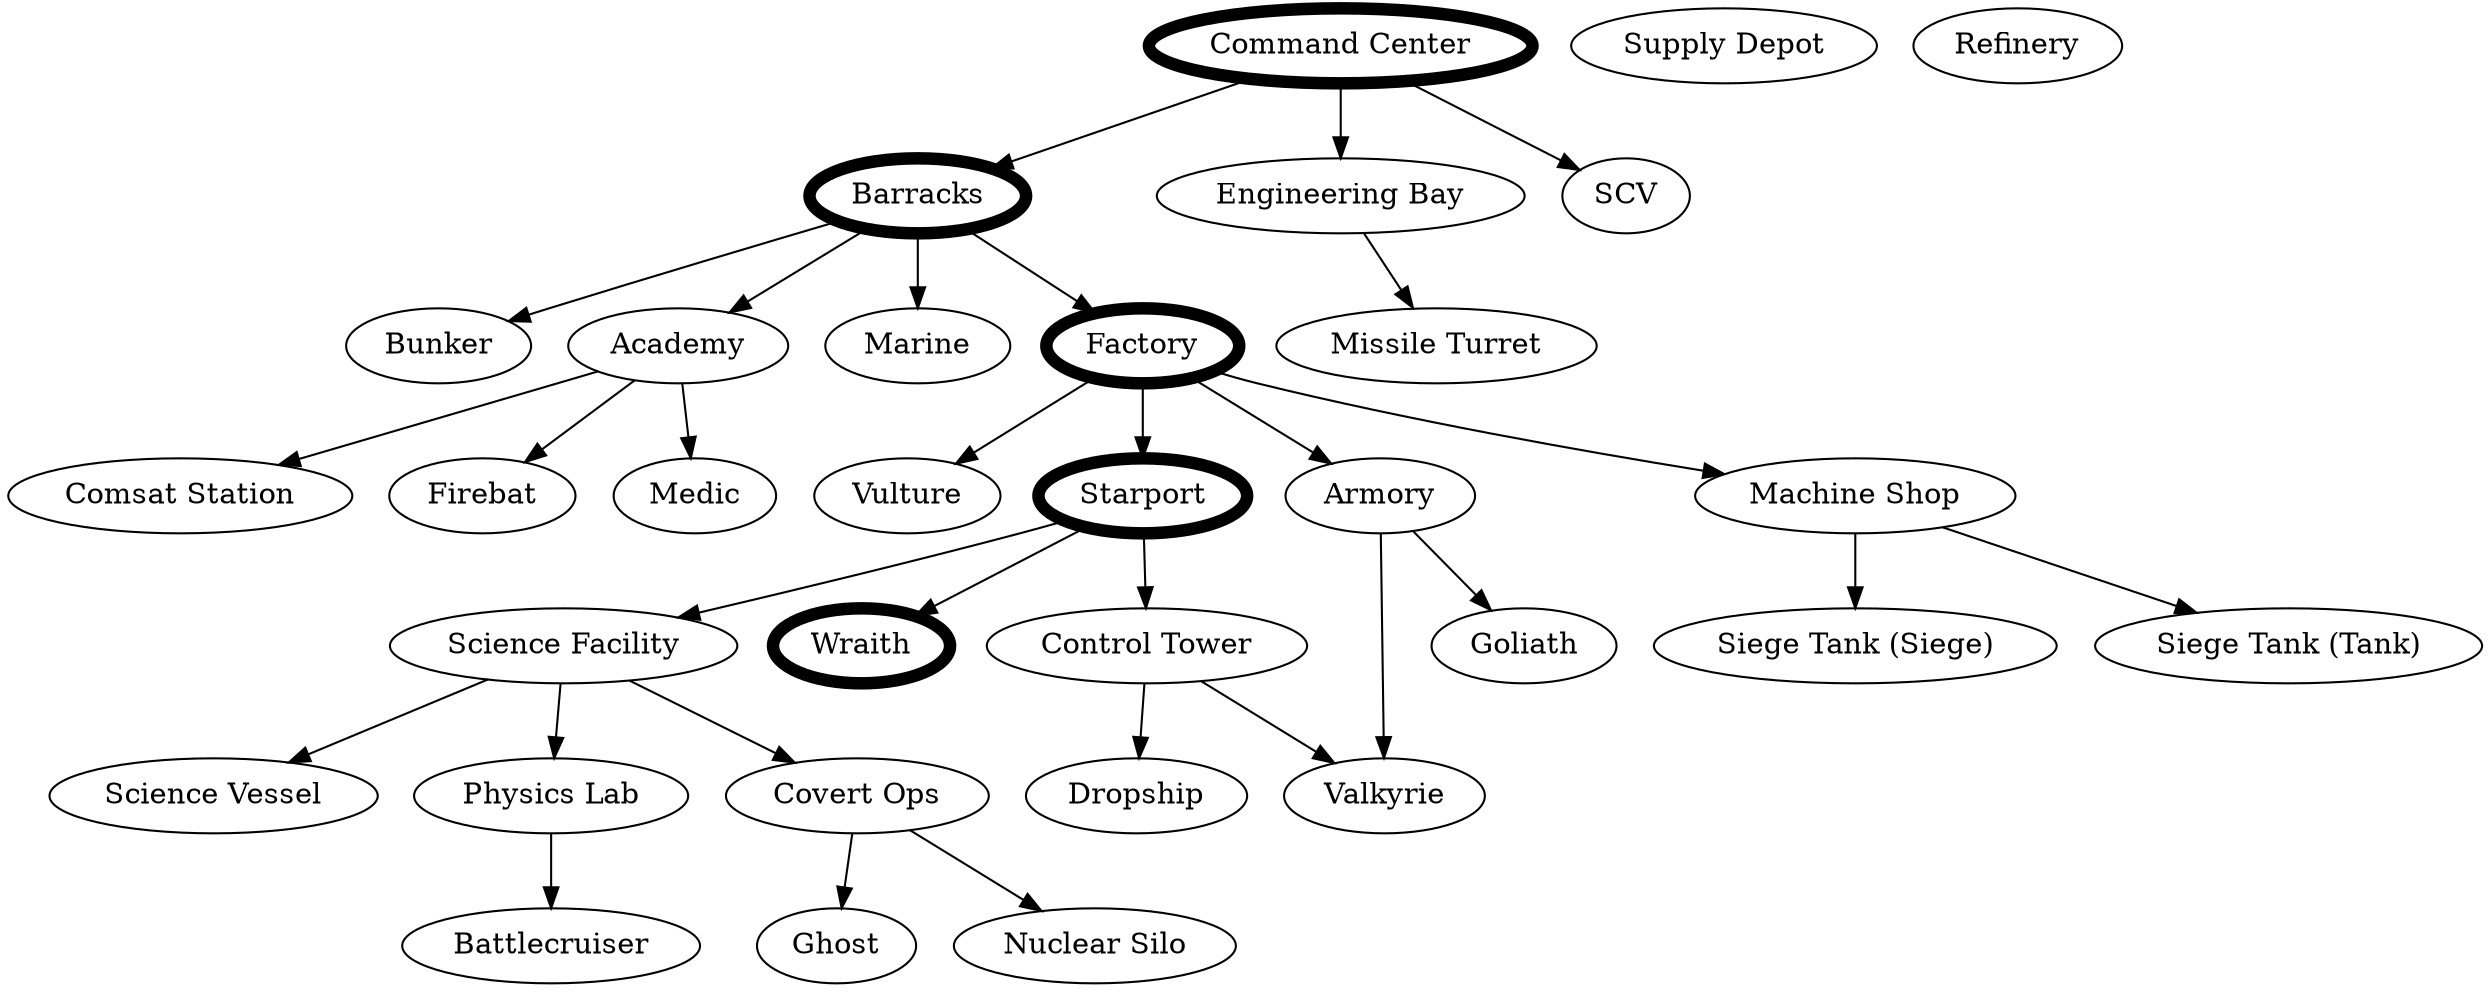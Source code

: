 digraph G {
"Command Center" [depth=0, penwidth=6, strength=6];
"Supply Depot" [depth=2147483647, penwidth=1, strength=1];
Refinery [depth=2147483647, penwidth=1, strength=1];
Barracks [depth=1, penwidth=6, strength=6];
"Engineering Bay" [depth=1, penwidth=1, strength=1];
SCV [depth=1, penwidth=1, strength=1];
Factory [depth=2, penwidth=6, strength=6];
Bunker [depth=2, penwidth=1, strength=1];
Academy [depth=2, penwidth=1, strength=1];
"Missile Turret" [depth=2, penwidth=1, strength=1];
Marine [depth=2, penwidth=1, strength=1];
"Comsat Station" [depth=3, penwidth=1, strength=1];
Starport [depth=3, penwidth=6, strength=6];
Armory [depth=3, penwidth=1, strength=1];
"Machine Shop" [depth=3, penwidth=1, strength=1];
Vulture [depth=3, penwidth=1, strength=1];
Firebat [depth=3, penwidth=1, strength=1];
Medic [depth=3, penwidth=1, strength=1];
"Control Tower" [depth=4, penwidth=1, strength=1];
"Science Facility" [depth=4, penwidth=1, strength=1];
Wraith [depth=4, penwidth=6, strength=6];
Goliath [depth=4, penwidth=1, strength=1];
Valkyrie [depth=4, penwidth=1, strength=1];
"Siege Tank (Tank)" [depth=4, penwidth=1, strength=1];
"Siege Tank (Siege)" [depth=4, penwidth=1, strength=1];
"Science Vessel" [depth=5, penwidth=1, strength=1];
Dropship [depth=5, penwidth=1, strength=1];
"Physics Lab" [depth=5, penwidth=1, strength=1];
"Covert Ops" [depth=5, penwidth=1, strength=1];
Battlecruiser [depth=6, penwidth=1, strength=1];
"Nuclear Silo" [depth=6, penwidth=1, strength=1];
Ghost [depth=6, penwidth=1, strength=1];
"Command Center"->Barracks ;
"Command Center"->"Engineering Bay" ;
"Command Center"->SCV ;
Barracks->Factory ;
Barracks->Bunker ;
Barracks->Academy ;
"Engineering Bay"->"Missile Turret" ;
Barracks->Marine ;
Academy->"Comsat Station" ;
Factory->Starport ;
Factory->Armory ;
Factory->"Machine Shop" ;
Factory->Vulture ;
Academy->Firebat ;
Academy->Medic ;
Starport->"Control Tower" ;
Starport->"Science Facility" ;
Starport->Wraith ;
Armory->Goliath ;
Armory->Valkyrie ;
"Machine Shop"->"Siege Tank (Tank)" ;
"Machine Shop"->"Siege Tank (Siege)" ;
"Science Facility"->"Science Vessel" ;
"Control Tower"->Dropship ;
"Control Tower"->Valkyrie ;
"Science Facility"->"Physics Lab" ;
"Science Facility"->"Covert Ops" ;
"Physics Lab"->Battlecruiser ;
"Covert Ops"->"Nuclear Silo" ;
"Covert Ops"->Ghost ;
}
